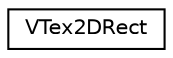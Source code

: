 digraph "Graphical Class Hierarchy"
{
  edge [fontname="Helvetica",fontsize="10",labelfontname="Helvetica",labelfontsize="10"];
  node [fontname="Helvetica",fontsize="10",shape=record];
  rankdir="LR";
  Node1 [label="VTex2DRect",height=0.2,width=0.4,color="black", fillcolor="white", style="filled",URL="$struct_v_tex2_d_rect.html"];
}
